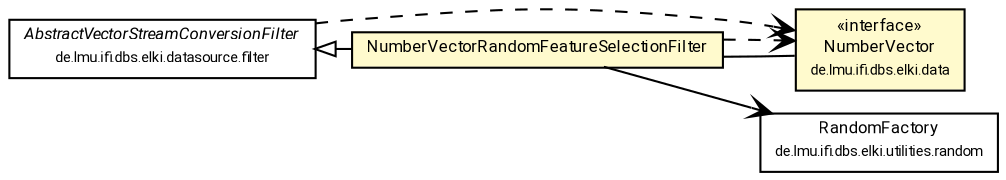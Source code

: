 #!/usr/local/bin/dot
#
# Class diagram 
# Generated by UMLGraph version R5_7_2-60-g0e99a6 (http://www.spinellis.gr/umlgraph/)
#

digraph G {
	graph [fontnames="svg"]
	edge [fontname="Roboto",fontsize=7,labelfontname="Roboto",labelfontsize=7,color="black"];
	node [fontname="Roboto",fontcolor="black",fontsize=8,shape=plaintext,margin=0,width=0,height=0];
	nodesep=0.15;
	ranksep=0.25;
	rankdir=LR;
	// de.lmu.ifi.dbs.elki.data.NumberVector
	c7462953 [label=<<table title="de.lmu.ifi.dbs.elki.data.NumberVector" border="0" cellborder="1" cellspacing="0" cellpadding="2" bgcolor="LemonChiffon" href="../../../data/NumberVector.html" target="_parent">
		<tr><td><table border="0" cellspacing="0" cellpadding="1">
		<tr><td align="center" balign="center"> &#171;interface&#187; </td></tr>
		<tr><td align="center" balign="center"> <font face="Roboto">NumberVector</font> </td></tr>
		<tr><td align="center" balign="center"> <font face="Roboto" point-size="7.0">de.lmu.ifi.dbs.elki.data</font> </td></tr>
		</table></td></tr>
		</table>>, URL="../../../data/NumberVector.html"];
	// de.lmu.ifi.dbs.elki.utilities.random.RandomFactory
	c7463747 [label=<<table title="de.lmu.ifi.dbs.elki.utilities.random.RandomFactory" border="0" cellborder="1" cellspacing="0" cellpadding="2" href="../../../utilities/random/RandomFactory.html" target="_parent">
		<tr><td><table border="0" cellspacing="0" cellpadding="1">
		<tr><td align="center" balign="center"> <font face="Roboto">RandomFactory</font> </td></tr>
		<tr><td align="center" balign="center"> <font face="Roboto" point-size="7.0">de.lmu.ifi.dbs.elki.utilities.random</font> </td></tr>
		</table></td></tr>
		</table>>, URL="../../../utilities/random/RandomFactory.html"];
	// de.lmu.ifi.dbs.elki.datasource.filter.AbstractVectorStreamConversionFilter<I, O extends de.lmu.ifi.dbs.elki.data.NumberVector>
	c7464456 [label=<<table title="de.lmu.ifi.dbs.elki.datasource.filter.AbstractVectorStreamConversionFilter" border="0" cellborder="1" cellspacing="0" cellpadding="2" href="../AbstractVectorStreamConversionFilter.html" target="_parent">
		<tr><td><table border="0" cellspacing="0" cellpadding="1">
		<tr><td align="center" balign="center"> <font face="Roboto"><i>AbstractVectorStreamConversionFilter</i></font> </td></tr>
		<tr><td align="center" balign="center"> <font face="Roboto" point-size="7.0">de.lmu.ifi.dbs.elki.datasource.filter</font> </td></tr>
		</table></td></tr>
		</table>>, URL="../AbstractVectorStreamConversionFilter.html"];
	// de.lmu.ifi.dbs.elki.datasource.filter.transform.NumberVectorRandomFeatureSelectionFilter<V extends de.lmu.ifi.dbs.elki.data.NumberVector>
	c7464466 [label=<<table title="de.lmu.ifi.dbs.elki.datasource.filter.transform.NumberVectorRandomFeatureSelectionFilter" border="0" cellborder="1" cellspacing="0" cellpadding="2" bgcolor="lemonChiffon" href="NumberVectorRandomFeatureSelectionFilter.html" target="_parent">
		<tr><td><table border="0" cellspacing="0" cellpadding="1">
		<tr><td align="center" balign="center"> <font face="Roboto">NumberVectorRandomFeatureSelectionFilter</font> </td></tr>
		</table></td></tr>
		</table>>, URL="NumberVectorRandomFeatureSelectionFilter.html"];
	// de.lmu.ifi.dbs.elki.datasource.filter.transform.NumberVectorRandomFeatureSelectionFilter<V extends de.lmu.ifi.dbs.elki.data.NumberVector> extends de.lmu.ifi.dbs.elki.datasource.filter.AbstractVectorStreamConversionFilter<I, O extends de.lmu.ifi.dbs.elki.data.NumberVector>
	c7464456 -> c7464466 [arrowtail=empty,dir=back,weight=10];
	// de.lmu.ifi.dbs.elki.datasource.filter.transform.NumberVectorRandomFeatureSelectionFilter<V extends de.lmu.ifi.dbs.elki.data.NumberVector> assoc de.lmu.ifi.dbs.elki.data.NumberVector
	c7464466 -> c7462953 [arrowhead=none,weight=2];
	// de.lmu.ifi.dbs.elki.datasource.filter.transform.NumberVectorRandomFeatureSelectionFilter<V extends de.lmu.ifi.dbs.elki.data.NumberVector> navassoc de.lmu.ifi.dbs.elki.utilities.random.RandomFactory
	c7464466 -> c7463747 [arrowhead=open,weight=1];
	// de.lmu.ifi.dbs.elki.datasource.filter.AbstractVectorStreamConversionFilter<I, O extends de.lmu.ifi.dbs.elki.data.NumberVector> depend de.lmu.ifi.dbs.elki.data.NumberVector
	c7464456 -> c7462953 [arrowhead=open,style=dashed,weight=0];
	// de.lmu.ifi.dbs.elki.datasource.filter.transform.NumberVectorRandomFeatureSelectionFilter<V extends de.lmu.ifi.dbs.elki.data.NumberVector> depend de.lmu.ifi.dbs.elki.data.NumberVector
	c7464466 -> c7462953 [arrowhead=open,style=dashed,weight=0];
}

